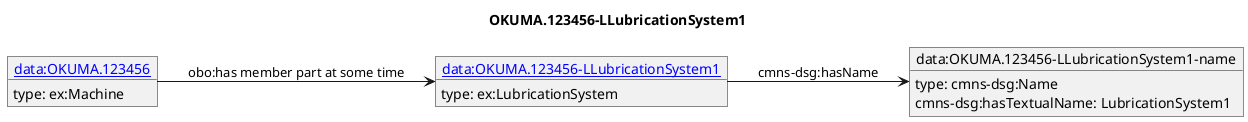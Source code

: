 @startuml
skinparam linetype polyline
left to right direction
title OKUMA.123456-LLubricationSystem1
object "[[./OKUMA.123456-LLubricationSystem1.html data:OKUMA.123456-LLubricationSystem1]]" as o1 {
 type: ex:LubricationSystem 
}
object "data:OKUMA.123456-LLubricationSystem1-name" as o2 {
 type: cmns-dsg:Name 
}
object "[[./OKUMA.123456.html data:OKUMA.123456]]" as o3 {
 type: ex:Machine 
}
o1 --> o2 : cmns-dsg:hasName
o2 : cmns-dsg:hasTextualName: LubricationSystem1
o3 --> o1 : obo:has member part at some time
@enduml
